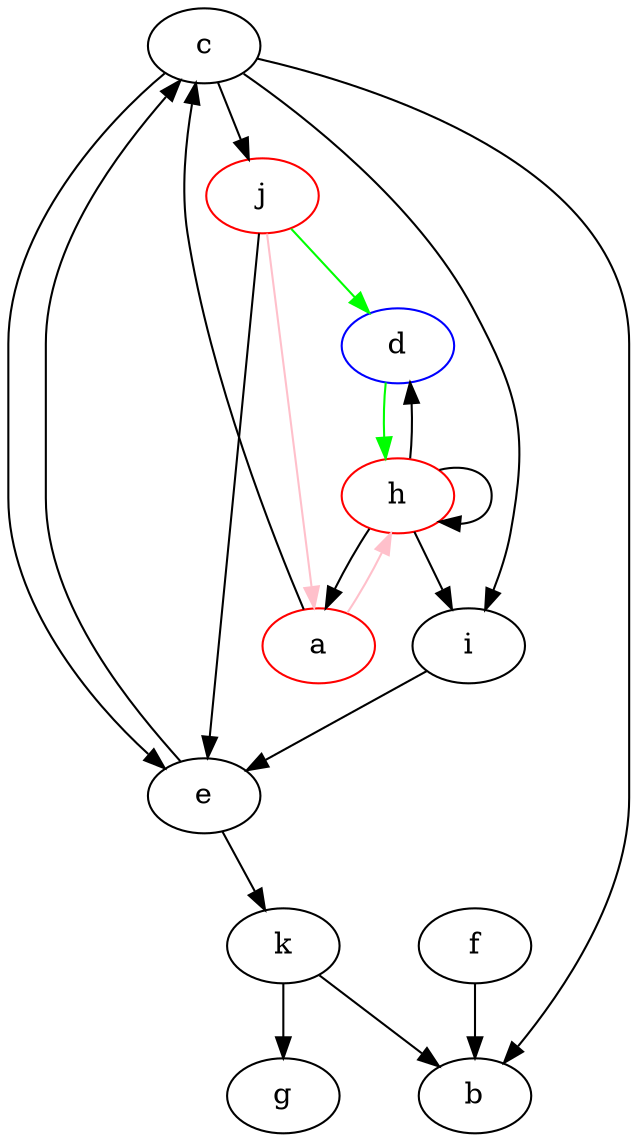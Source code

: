 digraph {
	g [];
	e [];
	k [];
	c [];
	b [];
	h [color="red"];
	i [];
	d [color="blue"];
	f [];
	j [color="red"];
	a [color="red"];

	e -> k [];
	e -> c [];
	k -> g [];
	k -> b [];
	h -> h [];
	h -> i [];
	d -> h [color="green"];
	f -> b [];
	h -> d [];
	h -> a [];
	c -> b [];
	c -> e [];
	c -> j [];
	c -> i [];
	j -> a [color="pink"];
	j -> e [];
	j -> d [color="green"];
	a -> c [];
	a -> h [color="pink"];
	i -> e [];
}